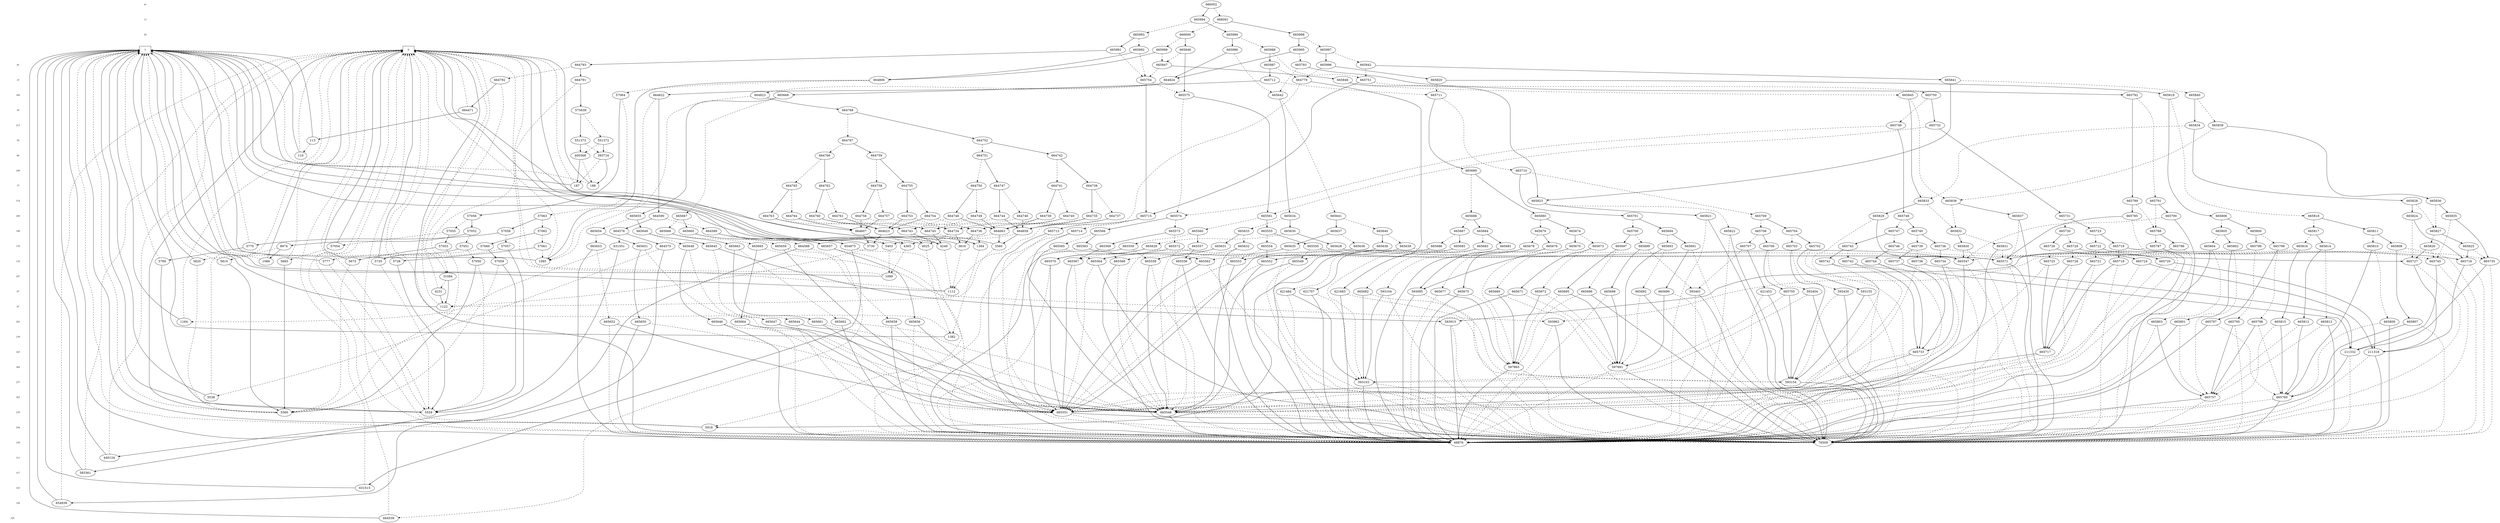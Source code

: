 digraph BDD {
center = true;
{ rank = same; { node [style=invis]; "T" };
 { node [shape=box,fontsize=12]; "0"; }
  { node [shape=box,fontsize=12]; "1"; }
}
{ rank=same; { node [shape=plaintext,fontname="Times Italic",fontsize=12] "41" };"666002";}
{ rank=same; { node [shape=plaintext,fontname="Times Italic",fontsize=12] "13" };"665994";"666001";}
{ rank=same; { node [shape=plaintext,fontname="Times Italic",fontsize=12] "20" };"665989";"665993";"665998";"666000";}
{ rank=same; { node [shape=plaintext,fontname="Times Italic",fontsize=12] "1" };"665848";"665986";"665988";"665991";"665992";"665995";"665997";"665999";}
{ rank=same; { node [shape=plaintext,fontname="Times Italic",fontsize=12] "45" };"664793";"665793";"665842";"665847";"665987";"665996";}
{ rank=same; { node [shape=plaintext,fontname="Times Italic",fontsize=12] "33" };"664779";"664791";"664792";"664806";"664824";"665712";"665751";"665754";"665820";"665841";"665846";}
{ rank=same; { node [shape=plaintext,fontname="Times Italic",fontsize=12] "169" };"57064";"664822";"664823";"665575";"665642";"665668";"665711";"665750";"665792";"665819";"665840";"665845";}
{ rank=same; { node [shape=plaintext,fontname="Times Italic",fontsize=12] "50" };"575639";"664471";"664768";}
{ rank=same; { node [shape=plaintext,fontname="Times Italic",fontsize=12] "213" };"665732";"665749";"665834";"665839";}
{ rank=same; { node [shape=plaintext,fontname="Times Italic",fontsize=12] "58" };"113";"551372";"551373";"664752";"664767";}
{ rank=same; { node [shape=plaintext,fontname="Times Italic",fontsize=12] "68" };"110";"393716";"400368";"664742";"664751";"664759";"664766";}
{ rank=same; { node [shape=plaintext,fontname="Times Italic",fontsize=12] "349" };"665689";"665710";}
{ rank=same; { node [shape=plaintext,fontname="Times Italic",fontsize=12] "77" };"187";"188";"664738";"664741";"664747";"664750";"664755";"664758";"664762";"664765";}
{ rank=same; { node [shape=plaintext,fontname="Times Italic",fontsize=12] "274" };"665789";"665791";"665823";"665828";"665833";"665836";"665838";}
{ rank=same; { node [shape=plaintext,fontname="Times Italic",fontsize=12] "200" };"57056";"57063";"664590";"664735";"664737";"664739";"664740";"664744";"664746";"664748";"664749";"664753";"664754";"664756";"664757";"664760";"664761";"664763";"664764";"665561";"665574";"665634";"665641";"665655";"665667";"665680";"665688";"665701";"665709";"665715";"665731";"665748";"665785";"665790";"665806";"665818";"665821";"665824";"665829";"665835";"665837";}
{ rank=same; { node [shape=plaintext,fontname="Times Italic",fontsize=12] "190" };"57052";"57055";"57058";"57062";"664576";"664589";"664607";"664623";"664659";"664663";"664734";"664736";"664743";"664745";"665555";"665560";"665566";"665573";"665630";"665633";"665637";"665640";"665649";"665654";"665660";"665666";"665674";"665679";"665684";"665687";"665694";"665700";"665704";"665708";"665713";"665714";"665723";"665730";"665740";"665747";"665788";"665800";"665805";"665811";"665817";"665822";"665827";"665832";}
{ rank=same; { node [shape=plaintext,fontname="Times Italic",fontsize=12] "179" };"1384";"3560";"3730";"3816";"4025";"4249";"4365";"5403";"5770";"8974";"57051";"57053";"57054";"57057";"57060";"57061";"631551";"654975";"664575";"664588";"665550";"665554";"665557";"665559";"665563";"665565";"665569";"665572";"665628";"665629";"665631";"665632";"665635";"665636";"665638";"665639";"665645";"665648";"665651";"665653";"665657";"665659";"665663";"665665";"665670";"665673";"665676";"665678";"665681";"665683";"665685";"665686";"665691";"665693";"665697";"665699";"665702";"665703";"665706";"665707";"665719";"665722";"665726";"665729";"665736";"665739";"665743";"665746";"665786";"665787";"665796";"665799";"665802";"665804";"665808";"665810";"665814";"665816";"665825";"665826";"665830";"665831";}
{ rank=same; { node [shape=plaintext,fontname="Times Italic",fontsize=12] "116" };"1085";"1086";"5665";"5673";"5728";"5735";"5769";"5777";"5810";"5820";"57050";"57059";"665547";"665549";"665552";"665553";"665556";"665558";"665562";"665564";"665567";"665568";"665570";"665571";"665716";"665718";"665720";"665721";"665724";"665725";"665727";"665728";"665734";"665735";"665737";"665738";"665741";"665742";"665744";"665745";}
{ rank=same; { node [shape=plaintext,fontname="Times Italic",fontsize=12] "107" };"1099";"31084";}
{ rank=same; { node [shape=plaintext,fontname="Times Italic",fontsize=12] "97" };"1112";"4231";"593095";"593104";"593155";"593401";"593404";"593430";"621453";"621484";"621683";"621707";"665669";"665671";"665672";"665675";"665677";"665682";"665690";"665692";"665695";"665696";"665698";"665705";}
{ rank=same; { node [shape=plaintext,fontname="Times Italic",fontsize=12] "87" };"1122";}
{ rank=same; { node [shape=plaintext,fontname="Times Italic",fontsize=12] "283" };"1164";"593915";"593962";"665644";"665646";"665647";"665650";"665652";"665656";"665658";"665661";"665662";"665664";"665795";"665797";"665798";"665801";"665803";"665807";"665809";"665812";"665813";"665815";}
{ rank=same; { node [shape=plaintext,fontname="Times Italic",fontsize=12] "159" };"1382";}
{ rank=same; { node [shape=plaintext,fontname="Times Italic",fontsize=12] "343" };"211318";"211332";"665717";"665733";}
{ rank=same; { node [shape=plaintext,fontname="Times Italic",fontsize=12] "264" };"597865";"597891";}
{ rank=same; { node [shape=plaintext,fontname="Times Italic",fontsize=12] "257" };"593103";"593154";}
{ rank=same; { node [shape=plaintext,fontname="Times Italic",fontsize=12] "303" };"5538";"665757";"665760";}
{ rank=same; { node [shape=plaintext,fontname="Times Italic",fontsize=12] "270" };"5559";"5560";"665548";"665551";}
{ rank=same; { node [shape=plaintext,fontname="Times Italic",fontsize=12] "294" };"5918";}
{ rank=same; { node [shape=plaintext,fontname="Times Italic",fontsize=12] "330" };"68876";"76509";}
{ rank=same; { node [shape=plaintext,fontname="Times Italic",fontsize=12] "311" };"440124";}
{ rank=same; { node [shape=plaintext,fontname="Times Italic",fontsize=12] "317" };"583361";}
{ rank=same; { node [shape=plaintext,fontname="Times Italic",fontsize=12] "322" };"631515";}
{ rank=same; { node [shape=plaintext,fontname="Times Italic",fontsize=12] "326" };"654939";}
{ rank=same; { node [shape=plaintext,fontname="Times Italic",fontsize=12] "329" };"664539";}
edge [style = invis]; {"41" -> "13" -> "20" -> "1" -> "45" -> "33" -> "169" -> "50" -> "213" -> "58" -> "68" -> "349" -> "77" -> "274" -> "200" -> "190" -> "179" -> "116" -> "107" -> "97" -> "87" -> "283" -> "159" -> "343" -> "264" -> "257" -> "303" -> "270" -> "294" -> "330" -> "311" -> "317" -> "322" -> "326" -> "329" -> "T"; }
"110" -> "1" [style=solid,arrowsize=".75"];
"110" -> "0" [style=dashed,arrowsize=".75"];
"113" -> "1" [style=solid,arrowsize=".75"];
"113" -> "110" [style=dashed,arrowsize=".75"];
"187" -> "1" [style=solid,arrowsize=".75"];
"187" -> "0" [style=dashed,arrowsize=".75"];
"188" -> "0" [style=solid,arrowsize=".75"];
"188" -> "1" [style=dashed,arrowsize=".75"];
"1085" -> "1" [style=solid,arrowsize=".75"];
"1085" -> "0" [style=dashed,arrowsize=".75"];
"1086" -> "0" [style=solid,arrowsize=".75"];
"1086" -> "1" [style=dashed,arrowsize=".75"];
"1099" -> "1" [style=solid,arrowsize=".75"];
"1099" -> "0" [style=dashed,arrowsize=".75"];
"1112" -> "1" [style=solid,arrowsize=".75"];
"1112" -> "0" [style=dashed,arrowsize=".75"];
"1122" -> "1" [style=solid,arrowsize=".75"];
"1122" -> "0" [style=dashed,arrowsize=".75"];
"1164" -> "1" [style=solid,arrowsize=".75"];
"1164" -> "0" [style=dashed,arrowsize=".75"];
"1382" -> "1" [style=solid,arrowsize=".75"];
"1382" -> "0" [style=dashed,arrowsize=".75"];
"1384" -> "0" [style=solid,arrowsize=".75"];
"1384" -> "1382" [style=dashed,arrowsize=".75"];
"3560" -> "1" [style=solid,arrowsize=".75"];
"3560" -> "1122" [style=dashed,arrowsize=".75"];
"3730" -> "0" [style=solid,arrowsize=".75"];
"3730" -> "1122" [style=dashed,arrowsize=".75"];
"3816" -> "1" [style=solid,arrowsize=".75"];
"3816" -> "1112" [style=dashed,arrowsize=".75"];
"4025" -> "1" [style=solid,arrowsize=".75"];
"4025" -> "1382" [style=dashed,arrowsize=".75"];
"4231" -> "1122" [style=solid,arrowsize=".75"];
"4231" -> "0" [style=dashed,arrowsize=".75"];
"4249" -> "0" [style=solid,arrowsize=".75"];
"4249" -> "1112" [style=dashed,arrowsize=".75"];
"4365" -> "1" [style=solid,arrowsize=".75"];
"4365" -> "1099" [style=dashed,arrowsize=".75"];
"5403" -> "0" [style=solid,arrowsize=".75"];
"5403" -> "1099" [style=dashed,arrowsize=".75"];
"5538" -> "1" [style=solid,arrowsize=".75"];
"5538" -> "0" [style=dashed,arrowsize=".75"];
"5559" -> "1" [style=solid,arrowsize=".75"];
"5559" -> "0" [style=dashed,arrowsize=".75"];
"5560" -> "0" [style=solid,arrowsize=".75"];
"5560" -> "1" [style=dashed,arrowsize=".75"];
"5665" -> "5560" [style=solid,arrowsize=".75"];
"5665" -> "0" [style=dashed,arrowsize=".75"];
"5673" -> "0" [style=solid,arrowsize=".75"];
"5673" -> "5560" [style=dashed,arrowsize=".75"];
"5728" -> "5559" [style=solid,arrowsize=".75"];
"5728" -> "0" [style=dashed,arrowsize=".75"];
"5735" -> "0" [style=solid,arrowsize=".75"];
"5735" -> "5559" [style=dashed,arrowsize=".75"];
"5769" -> "5559" [style=solid,arrowsize=".75"];
"5769" -> "1" [style=dashed,arrowsize=".75"];
"5770" -> "5769" [style=solid,arrowsize=".75"];
"5770" -> "1" [style=dashed,arrowsize=".75"];
"5777" -> "1" [style=solid,arrowsize=".75"];
"5777" -> "5559" [style=dashed,arrowsize=".75"];
"5810" -> "5560" [style=solid,arrowsize=".75"];
"5810" -> "1" [style=dashed,arrowsize=".75"];
"5820" -> "1" [style=solid,arrowsize=".75"];
"5820" -> "5560" [style=dashed,arrowsize=".75"];
"5918" -> "1" [style=solid,arrowsize=".75"];
"5918" -> "0" [style=dashed,arrowsize=".75"];
"8974" -> "1086" [style=solid,arrowsize=".75"];
"8974" -> "5810" [style=dashed,arrowsize=".75"];
"31084" -> "1122" [style=solid,arrowsize=".75"];
"31084" -> "4231" [style=dashed,arrowsize=".75"];
"57050" -> "5560" [style=solid,arrowsize=".75"];
"57050" -> "5559" [style=dashed,arrowsize=".75"];
"57051" -> "5735" [style=solid,arrowsize=".75"];
"57051" -> "57050" [style=dashed,arrowsize=".75"];
"57052" -> "8974" [style=solid,arrowsize=".75"];
"57052" -> "57051" [style=dashed,arrowsize=".75"];
"57053" -> "5673" [style=solid,arrowsize=".75"];
"57053" -> "5560" [style=dashed,arrowsize=".75"];
"57054" -> "0" [style=solid,arrowsize=".75"];
"57054" -> "5665" [style=dashed,arrowsize=".75"];
"57055" -> "57053" [style=solid,arrowsize=".75"];
"57055" -> "57054" [style=dashed,arrowsize=".75"];
"57056" -> "57052" [style=solid,arrowsize=".75"];
"57056" -> "57055" [style=dashed,arrowsize=".75"];
"57057" -> "5559" [style=solid,arrowsize=".75"];
"57057" -> "5777" [style=dashed,arrowsize=".75"];
"57058" -> "5770" [style=solid,arrowsize=".75"];
"57058" -> "57057" [style=dashed,arrowsize=".75"];
"57059" -> "5559" [style=solid,arrowsize=".75"];
"57059" -> "5560" [style=dashed,arrowsize=".75"];
"57060" -> "57059" [style=solid,arrowsize=".75"];
"57060" -> "5820" [style=dashed,arrowsize=".75"];
"57061" -> "5728" [style=solid,arrowsize=".75"];
"57061" -> "1085" [style=dashed,arrowsize=".75"];
"57062" -> "57060" [style=solid,arrowsize=".75"];
"57062" -> "57061" [style=dashed,arrowsize=".75"];
"57063" -> "57058" [style=solid,arrowsize=".75"];
"57063" -> "57062" [style=dashed,arrowsize=".75"];
"57064" -> "57056" [style=solid,arrowsize=".75"];
"57064" -> "57063" [style=dashed,arrowsize=".75"];
"68876" -> "1" [style=solid,arrowsize=".75"];
"68876" -> "0" [style=dashed,arrowsize=".75"];
"76509" -> "0" [style=solid,arrowsize=".75"];
"76509" -> "1" [style=dashed,arrowsize=".75"];
"211318" -> "76509" [style=solid,arrowsize=".75"];
"211318" -> "68876" [style=dashed,arrowsize=".75"];
"211332" -> "68876" [style=solid,arrowsize=".75"];
"211332" -> "76509" [style=dashed,arrowsize=".75"];
"393716" -> "188" [style=solid,arrowsize=".75"];
"393716" -> "187" [style=dashed,arrowsize=".75"];
"400368" -> "187" [style=solid,arrowsize=".75"];
"400368" -> "188" [style=dashed,arrowsize=".75"];
"440124" -> "1" [style=solid,arrowsize=".75"];
"440124" -> "0" [style=dashed,arrowsize=".75"];
"551372" -> "393716" [style=solid,arrowsize=".75"];
"551372" -> "400368" [style=dashed,arrowsize=".75"];
"551373" -> "400368" [style=solid,arrowsize=".75"];
"551373" -> "393716" [style=dashed,arrowsize=".75"];
"575639" -> "551373" [style=solid,arrowsize=".75"];
"575639" -> "551372" [style=dashed,arrowsize=".75"];
"583361" -> "1" [style=solid,arrowsize=".75"];
"583361" -> "0" [style=dashed,arrowsize=".75"];
"593095" -> "68876" [style=solid,arrowsize=".75"];
"593095" -> "76509" [style=dashed,arrowsize=".75"];
"593103" -> "68876" [style=solid,arrowsize=".75"];
"593103" -> "76509" [style=dashed,arrowsize=".75"];
"593104" -> "593103" [style=solid,arrowsize=".75"];
"593104" -> "76509" [style=dashed,arrowsize=".75"];
"593154" -> "76509" [style=solid,arrowsize=".75"];
"593154" -> "68876" [style=dashed,arrowsize=".75"];
"593155" -> "593154" [style=solid,arrowsize=".75"];
"593155" -> "76509" [style=dashed,arrowsize=".75"];
"593401" -> "76509" [style=solid,arrowsize=".75"];
"593401" -> "68876" [style=dashed,arrowsize=".75"];
"593404" -> "76509" [style=solid,arrowsize=".75"];
"593404" -> "593103" [style=dashed,arrowsize=".75"];
"593430" -> "76509" [style=solid,arrowsize=".75"];
"593430" -> "593154" [style=dashed,arrowsize=".75"];
"593915" -> "68876" [style=solid,arrowsize=".75"];
"593915" -> "76509" [style=dashed,arrowsize=".75"];
"593962" -> "76509" [style=solid,arrowsize=".75"];
"593962" -> "68876" [style=dashed,arrowsize=".75"];
"597865" -> "68876" [style=solid,arrowsize=".75"];
"597865" -> "76509" [style=dashed,arrowsize=".75"];
"597891" -> "76509" [style=solid,arrowsize=".75"];
"597891" -> "68876" [style=dashed,arrowsize=".75"];
"621453" -> "593154" [style=solid,arrowsize=".75"];
"621453" -> "68876" [style=dashed,arrowsize=".75"];
"621484" -> "593103" [style=solid,arrowsize=".75"];
"621484" -> "68876" [style=dashed,arrowsize=".75"];
"621683" -> "68876" [style=solid,arrowsize=".75"];
"621683" -> "593154" [style=dashed,arrowsize=".75"];
"621707" -> "68876" [style=solid,arrowsize=".75"];
"621707" -> "593103" [style=dashed,arrowsize=".75"];
"631515" -> "1" [style=solid,arrowsize=".75"];
"631515" -> "0" [style=dashed,arrowsize=".75"];
"631551" -> "583361" [style=solid,arrowsize=".75"];
"631551" -> "1164" [style=dashed,arrowsize=".75"];
"654939" -> "1" [style=solid,arrowsize=".75"];
"654939" -> "0" [style=dashed,arrowsize=".75"];
"654975" -> "631515" [style=solid,arrowsize=".75"];
"654975" -> "5918" [style=dashed,arrowsize=".75"];
"664471" -> "113" [style=solid,arrowsize=".75"];
"664471" -> "0" [style=dashed,arrowsize=".75"];
"664539" -> "1" [style=solid,arrowsize=".75"];
"664539" -> "0" [style=dashed,arrowsize=".75"];
"664575" -> "654939" [style=solid,arrowsize=".75"];
"664575" -> "5538" [style=dashed,arrowsize=".75"];
"664576" -> "664575" [style=solid,arrowsize=".75"];
"664576" -> "631551" [style=dashed,arrowsize=".75"];
"664588" -> "440124" [style=solid,arrowsize=".75"];
"664588" -> "664539" [style=dashed,arrowsize=".75"];
"664589" -> "654975" [style=solid,arrowsize=".75"];
"664589" -> "664588" [style=dashed,arrowsize=".75"];
"664590" -> "664576" [style=solid,arrowsize=".75"];
"664590" -> "664589" [style=dashed,arrowsize=".75"];
"664607" -> "3730" [style=solid,arrowsize=".75"];
"664607" -> "5403" [style=dashed,arrowsize=".75"];
"664623" -> "3730" [style=solid,arrowsize=".75"];
"664623" -> "4365" [style=dashed,arrowsize=".75"];
"664659" -> "3560" [style=solid,arrowsize=".75"];
"664659" -> "4365" [style=dashed,arrowsize=".75"];
"664663" -> "3560" [style=solid,arrowsize=".75"];
"664663" -> "5403" [style=dashed,arrowsize=".75"];
"664734" -> "3816" [style=solid,arrowsize=".75"];
"664734" -> "4025" [style=dashed,arrowsize=".75"];
"664735" -> "664659" [style=solid,arrowsize=".75"];
"664735" -> "664734" [style=dashed,arrowsize=".75"];
"664736" -> "3816" [style=solid,arrowsize=".75"];
"664736" -> "1384" [style=dashed,arrowsize=".75"];
"664737" -> "664659" [style=solid,arrowsize=".75"];
"664737" -> "664736" [style=dashed,arrowsize=".75"];
"664738" -> "664735" [style=solid,arrowsize=".75"];
"664738" -> "664737" [style=dashed,arrowsize=".75"];
"664739" -> "664663" [style=solid,arrowsize=".75"];
"664739" -> "664734" [style=dashed,arrowsize=".75"];
"664740" -> "664663" [style=solid,arrowsize=".75"];
"664740" -> "664736" [style=dashed,arrowsize=".75"];
"664741" -> "664739" [style=solid,arrowsize=".75"];
"664741" -> "664740" [style=dashed,arrowsize=".75"];
"664742" -> "664738" [style=solid,arrowsize=".75"];
"664742" -> "664741" [style=dashed,arrowsize=".75"];
"664743" -> "4249" [style=solid,arrowsize=".75"];
"664743" -> "4025" [style=dashed,arrowsize=".75"];
"664744" -> "664659" [style=solid,arrowsize=".75"];
"664744" -> "664743" [style=dashed,arrowsize=".75"];
"664745" -> "4249" [style=solid,arrowsize=".75"];
"664745" -> "1384" [style=dashed,arrowsize=".75"];
"664746" -> "664659" [style=solid,arrowsize=".75"];
"664746" -> "664745" [style=dashed,arrowsize=".75"];
"664747" -> "664744" [style=solid,arrowsize=".75"];
"664747" -> "664746" [style=dashed,arrowsize=".75"];
"664748" -> "664663" [style=solid,arrowsize=".75"];
"664748" -> "664743" [style=dashed,arrowsize=".75"];
"664749" -> "664663" [style=solid,arrowsize=".75"];
"664749" -> "664745" [style=dashed,arrowsize=".75"];
"664750" -> "664748" [style=solid,arrowsize=".75"];
"664750" -> "664749" [style=dashed,arrowsize=".75"];
"664751" -> "664747" [style=solid,arrowsize=".75"];
"664751" -> "664750" [style=dashed,arrowsize=".75"];
"664752" -> "664742" [style=solid,arrowsize=".75"];
"664752" -> "664751" [style=dashed,arrowsize=".75"];
"664753" -> "664623" [style=solid,arrowsize=".75"];
"664753" -> "664734" [style=dashed,arrowsize=".75"];
"664754" -> "664623" [style=solid,arrowsize=".75"];
"664754" -> "664736" [style=dashed,arrowsize=".75"];
"664755" -> "664753" [style=solid,arrowsize=".75"];
"664755" -> "664754" [style=dashed,arrowsize=".75"];
"664756" -> "664607" [style=solid,arrowsize=".75"];
"664756" -> "664734" [style=dashed,arrowsize=".75"];
"664757" -> "664607" [style=solid,arrowsize=".75"];
"664757" -> "664736" [style=dashed,arrowsize=".75"];
"664758" -> "664756" [style=solid,arrowsize=".75"];
"664758" -> "664757" [style=dashed,arrowsize=".75"];
"664759" -> "664755" [style=solid,arrowsize=".75"];
"664759" -> "664758" [style=dashed,arrowsize=".75"];
"664760" -> "664623" [style=solid,arrowsize=".75"];
"664760" -> "664743" [style=dashed,arrowsize=".75"];
"664761" -> "664623" [style=solid,arrowsize=".75"];
"664761" -> "664745" [style=dashed,arrowsize=".75"];
"664762" -> "664760" [style=solid,arrowsize=".75"];
"664762" -> "664761" [style=dashed,arrowsize=".75"];
"664763" -> "664607" [style=solid,arrowsize=".75"];
"664763" -> "664743" [style=dashed,arrowsize=".75"];
"664764" -> "664607" [style=solid,arrowsize=".75"];
"664764" -> "664745" [style=dashed,arrowsize=".75"];
"664765" -> "664763" [style=solid,arrowsize=".75"];
"664765" -> "664764" [style=dashed,arrowsize=".75"];
"664766" -> "664762" [style=solid,arrowsize=".75"];
"664766" -> "664765" [style=dashed,arrowsize=".75"];
"664767" -> "664759" [style=solid,arrowsize=".75"];
"664767" -> "664766" [style=dashed,arrowsize=".75"];
"664768" -> "664752" [style=solid,arrowsize=".75"];
"664768" -> "664767" [style=dashed,arrowsize=".75"];
"664779" -> "5918" [style=solid,arrowsize=".75"];
"664779" -> "1112" [style=dashed,arrowsize=".75"];
"664791" -> "575639" [style=solid,arrowsize=".75"];
"664791" -> "31084" [style=dashed,arrowsize=".75"];
"664792" -> "664471" [style=solid,arrowsize=".75"];
"664792" -> "31084" [style=dashed,arrowsize=".75"];
"664793" -> "664791" [style=solid,arrowsize=".75"];
"664793" -> "664792" [style=dashed,arrowsize=".75"];
"664806" -> "1085" [style=solid,arrowsize=".75"];
"664806" -> "57064" [style=dashed,arrowsize=".75"];
"664822" -> "664590" [style=solid,arrowsize=".75"];
"664822" -> "1085" [style=dashed,arrowsize=".75"];
"664823" -> "664768" [style=solid,arrowsize=".75"];
"664823" -> "1085" [style=dashed,arrowsize=".75"];
"664824" -> "664822" [style=solid,arrowsize=".75"];
"664824" -> "664823" [style=dashed,arrowsize=".75"];
"665547" -> "68876" [style=solid,arrowsize=".75"];
"665547" -> "76509" [style=dashed,arrowsize=".75"];
"665548" -> "68876" [style=solid,arrowsize=".75"];
"665548" -> "76509" [style=dashed,arrowsize=".75"];
"665549" -> "665548" [style=solid,arrowsize=".75"];
"665549" -> "76509" [style=dashed,arrowsize=".75"];
"665550" -> "665547" [style=solid,arrowsize=".75"];
"665550" -> "665549" [style=dashed,arrowsize=".75"];
"665551" -> "76509" [style=solid,arrowsize=".75"];
"665551" -> "68876" [style=dashed,arrowsize=".75"];
"665552" -> "68876" [style=solid,arrowsize=".75"];
"665552" -> "665551" [style=dashed,arrowsize=".75"];
"665553" -> "665548" [style=solid,arrowsize=".75"];
"665553" -> "665551" [style=dashed,arrowsize=".75"];
"665554" -> "665552" [style=solid,arrowsize=".75"];
"665554" -> "665553" [style=dashed,arrowsize=".75"];
"665555" -> "665550" [style=solid,arrowsize=".75"];
"665555" -> "665554" [style=dashed,arrowsize=".75"];
"665556" -> "68876" [style=solid,arrowsize=".75"];
"665556" -> "665548" [style=dashed,arrowsize=".75"];
"665557" -> "665556" [style=solid,arrowsize=".75"];
"665557" -> "665548" [style=dashed,arrowsize=".75"];
"665558" -> "665548" [style=solid,arrowsize=".75"];
"665558" -> "68876" [style=dashed,arrowsize=".75"];
"665559" -> "68876" [style=solid,arrowsize=".75"];
"665559" -> "665558" [style=dashed,arrowsize=".75"];
"665560" -> "665557" [style=solid,arrowsize=".75"];
"665560" -> "665559" [style=dashed,arrowsize=".75"];
"665561" -> "665555" [style=solid,arrowsize=".75"];
"665561" -> "665560" [style=dashed,arrowsize=".75"];
"665562" -> "665551" [style=solid,arrowsize=".75"];
"665562" -> "76509" [style=dashed,arrowsize=".75"];
"665563" -> "665562" [style=solid,arrowsize=".75"];
"665563" -> "76509" [style=dashed,arrowsize=".75"];
"665564" -> "76509" [style=solid,arrowsize=".75"];
"665564" -> "665551" [style=dashed,arrowsize=".75"];
"665565" -> "665551" [style=solid,arrowsize=".75"];
"665565" -> "665564" [style=dashed,arrowsize=".75"];
"665566" -> "665563" [style=solid,arrowsize=".75"];
"665566" -> "665565" [style=dashed,arrowsize=".75"];
"665567" -> "665551" [style=solid,arrowsize=".75"];
"665567" -> "665548" [style=dashed,arrowsize=".75"];
"665568" -> "76509" [style=solid,arrowsize=".75"];
"665568" -> "665548" [style=dashed,arrowsize=".75"];
"665569" -> "665567" [style=solid,arrowsize=".75"];
"665569" -> "665568" [style=dashed,arrowsize=".75"];
"665570" -> "665551" [style=solid,arrowsize=".75"];
"665570" -> "68876" [style=dashed,arrowsize=".75"];
"665571" -> "76509" [style=solid,arrowsize=".75"];
"665571" -> "68876" [style=dashed,arrowsize=".75"];
"665572" -> "665570" [style=solid,arrowsize=".75"];
"665572" -> "665571" [style=dashed,arrowsize=".75"];
"665573" -> "665569" [style=solid,arrowsize=".75"];
"665573" -> "665572" [style=dashed,arrowsize=".75"];
"665574" -> "665566" [style=solid,arrowsize=".75"];
"665574" -> "665573" [style=dashed,arrowsize=".75"];
"665575" -> "665561" [style=solid,arrowsize=".75"];
"665575" -> "665574" [style=dashed,arrowsize=".75"];
"665628" -> "665571" [style=solid,arrowsize=".75"];
"665628" -> "665568" [style=dashed,arrowsize=".75"];
"665629" -> "665570" [style=solid,arrowsize=".75"];
"665629" -> "665567" [style=dashed,arrowsize=".75"];
"665630" -> "665628" [style=solid,arrowsize=".75"];
"665630" -> "665629" [style=dashed,arrowsize=".75"];
"665631" -> "665558" [style=solid,arrowsize=".75"];
"665631" -> "665548" [style=dashed,arrowsize=".75"];
"665632" -> "68876" [style=solid,arrowsize=".75"];
"665632" -> "665556" [style=dashed,arrowsize=".75"];
"665633" -> "665631" [style=solid,arrowsize=".75"];
"665633" -> "665632" [style=dashed,arrowsize=".75"];
"665634" -> "665630" [style=solid,arrowsize=".75"];
"665634" -> "665633" [style=dashed,arrowsize=".75"];
"665635" -> "665564" [style=solid,arrowsize=".75"];
"665635" -> "76509" [style=dashed,arrowsize=".75"];
"665636" -> "665551" [style=solid,arrowsize=".75"];
"665636" -> "665562" [style=dashed,arrowsize=".75"];
"665637" -> "665635" [style=solid,arrowsize=".75"];
"665637" -> "665636" [style=dashed,arrowsize=".75"];
"665638" -> "665553" [style=solid,arrowsize=".75"];
"665638" -> "665549" [style=dashed,arrowsize=".75"];
"665639" -> "665552" [style=solid,arrowsize=".75"];
"665639" -> "665547" [style=dashed,arrowsize=".75"];
"665640" -> "665638" [style=solid,arrowsize=".75"];
"665640" -> "665639" [style=dashed,arrowsize=".75"];
"665641" -> "665637" [style=solid,arrowsize=".75"];
"665641" -> "665640" [style=dashed,arrowsize=".75"];
"665642" -> "665634" [style=solid,arrowsize=".75"];
"665642" -> "665641" [style=dashed,arrowsize=".75"];
"665644" -> "665548" [style=solid,arrowsize=".75"];
"665644" -> "76509" [style=dashed,arrowsize=".75"];
"665645" -> "593915" [style=solid,arrowsize=".75"];
"665645" -> "665644" [style=dashed,arrowsize=".75"];
"665646" -> "68876" [style=solid,arrowsize=".75"];
"665646" -> "665551" [style=dashed,arrowsize=".75"];
"665647" -> "665548" [style=solid,arrowsize=".75"];
"665647" -> "665551" [style=dashed,arrowsize=".75"];
"665648" -> "665646" [style=solid,arrowsize=".75"];
"665648" -> "665647" [style=dashed,arrowsize=".75"];
"665649" -> "665645" [style=solid,arrowsize=".75"];
"665649" -> "665648" [style=dashed,arrowsize=".75"];
"665650" -> "68876" [style=solid,arrowsize=".75"];
"665650" -> "665548" [style=dashed,arrowsize=".75"];
"665651" -> "665650" [style=solid,arrowsize=".75"];
"665651" -> "665548" [style=dashed,arrowsize=".75"];
"665652" -> "665548" [style=solid,arrowsize=".75"];
"665652" -> "68876" [style=dashed,arrowsize=".75"];
"665653" -> "68876" [style=solid,arrowsize=".75"];
"665653" -> "665652" [style=dashed,arrowsize=".75"];
"665654" -> "665651" [style=solid,arrowsize=".75"];
"665654" -> "665653" [style=dashed,arrowsize=".75"];
"665655" -> "665649" [style=solid,arrowsize=".75"];
"665655" -> "665654" [style=dashed,arrowsize=".75"];
"665656" -> "665551" [style=solid,arrowsize=".75"];
"665656" -> "76509" [style=dashed,arrowsize=".75"];
"665657" -> "665656" [style=solid,arrowsize=".75"];
"665657" -> "76509" [style=dashed,arrowsize=".75"];
"665658" -> "76509" [style=solid,arrowsize=".75"];
"665658" -> "665551" [style=dashed,arrowsize=".75"];
"665659" -> "665551" [style=solid,arrowsize=".75"];
"665659" -> "665658" [style=dashed,arrowsize=".75"];
"665660" -> "665657" [style=solid,arrowsize=".75"];
"665660" -> "665659" [style=dashed,arrowsize=".75"];
"665661" -> "665551" [style=solid,arrowsize=".75"];
"665661" -> "665548" [style=dashed,arrowsize=".75"];
"665662" -> "76509" [style=solid,arrowsize=".75"];
"665662" -> "665548" [style=dashed,arrowsize=".75"];
"665663" -> "665661" [style=solid,arrowsize=".75"];
"665663" -> "665662" [style=dashed,arrowsize=".75"];
"665664" -> "665551" [style=solid,arrowsize=".75"];
"665664" -> "68876" [style=dashed,arrowsize=".75"];
"665665" -> "665664" [style=solid,arrowsize=".75"];
"665665" -> "593962" [style=dashed,arrowsize=".75"];
"665666" -> "665663" [style=solid,arrowsize=".75"];
"665666" -> "665665" [style=dashed,arrowsize=".75"];
"665667" -> "665660" [style=solid,arrowsize=".75"];
"665667" -> "665666" [style=dashed,arrowsize=".75"];
"665668" -> "665655" [style=solid,arrowsize=".75"];
"665668" -> "665667" [style=dashed,arrowsize=".75"];
"665669" -> "597865" [style=solid,arrowsize=".75"];
"665669" -> "76509" [style=dashed,arrowsize=".75"];
"665670" -> "593095" [style=solid,arrowsize=".75"];
"665670" -> "665669" [style=dashed,arrowsize=".75"];
"665671" -> "68876" [style=solid,arrowsize=".75"];
"665671" -> "597891" [style=dashed,arrowsize=".75"];
"665672" -> "597865" [style=solid,arrowsize=".75"];
"665672" -> "597891" [style=dashed,arrowsize=".75"];
"665673" -> "665671" [style=solid,arrowsize=".75"];
"665673" -> "665672" [style=dashed,arrowsize=".75"];
"665674" -> "665670" [style=solid,arrowsize=".75"];
"665674" -> "665673" [style=dashed,arrowsize=".75"];
"665675" -> "68876" [style=solid,arrowsize=".75"];
"665675" -> "597865" [style=dashed,arrowsize=".75"];
"665676" -> "665675" [style=solid,arrowsize=".75"];
"665676" -> "597865" [style=dashed,arrowsize=".75"];
"665677" -> "597865" [style=solid,arrowsize=".75"];
"665677" -> "68876" [style=dashed,arrowsize=".75"];
"665678" -> "68876" [style=solid,arrowsize=".75"];
"665678" -> "665677" [style=dashed,arrowsize=".75"];
"665679" -> "665676" [style=solid,arrowsize=".75"];
"665679" -> "665678" [style=dashed,arrowsize=".75"];
"665680" -> "665674" [style=solid,arrowsize=".75"];
"665680" -> "665679" [style=dashed,arrowsize=".75"];
"665681" -> "593095" [style=solid,arrowsize=".75"];
"665681" -> "593104" [style=dashed,arrowsize=".75"];
"665682" -> "593103" [style=solid,arrowsize=".75"];
"665682" -> "593154" [style=dashed,arrowsize=".75"];
"665683" -> "621683" [style=solid,arrowsize=".75"];
"665683" -> "665682" [style=dashed,arrowsize=".75"];
"665684" -> "665681" [style=solid,arrowsize=".75"];
"665684" -> "665683" [style=dashed,arrowsize=".75"];
"665685" -> "621707" [style=solid,arrowsize=".75"];
"665685" -> "593103" [style=dashed,arrowsize=".75"];
"665686" -> "68876" [style=solid,arrowsize=".75"];
"665686" -> "621484" [style=dashed,arrowsize=".75"];
"665687" -> "665685" [style=solid,arrowsize=".75"];
"665687" -> "665686" [style=dashed,arrowsize=".75"];
"665688" -> "665684" [style=solid,arrowsize=".75"];
"665688" -> "665687" [style=dashed,arrowsize=".75"];
"665689" -> "665680" [style=solid,arrowsize=".75"];
"665689" -> "665688" [style=dashed,arrowsize=".75"];
"665690" -> "597891" [style=solid,arrowsize=".75"];
"665690" -> "76509" [style=dashed,arrowsize=".75"];
"665691" -> "665690" [style=solid,arrowsize=".75"];
"665691" -> "76509" [style=dashed,arrowsize=".75"];
"665692" -> "76509" [style=solid,arrowsize=".75"];
"665692" -> "597891" [style=dashed,arrowsize=".75"];
"665693" -> "597891" [style=solid,arrowsize=".75"];
"665693" -> "665692" [style=dashed,arrowsize=".75"];
"665694" -> "665691" [style=solid,arrowsize=".75"];
"665694" -> "665693" [style=dashed,arrowsize=".75"];
"665695" -> "597891" [style=solid,arrowsize=".75"];
"665695" -> "597865" [style=dashed,arrowsize=".75"];
"665696" -> "76509" [style=solid,arrowsize=".75"];
"665696" -> "597865" [style=dashed,arrowsize=".75"];
"665697" -> "665695" [style=solid,arrowsize=".75"];
"665697" -> "665696" [style=dashed,arrowsize=".75"];
"665698" -> "597891" [style=solid,arrowsize=".75"];
"665698" -> "68876" [style=dashed,arrowsize=".75"];
"665699" -> "665698" [style=solid,arrowsize=".75"];
"665699" -> "593401" [style=dashed,arrowsize=".75"];
"665700" -> "665697" [style=solid,arrowsize=".75"];
"665700" -> "665699" [style=dashed,arrowsize=".75"];
"665701" -> "665694" [style=solid,arrowsize=".75"];
"665701" -> "665700" [style=dashed,arrowsize=".75"];
"665702" -> "593155" [style=solid,arrowsize=".75"];
"665702" -> "76509" [style=dashed,arrowsize=".75"];
"665703" -> "593154" [style=solid,arrowsize=".75"];
"665703" -> "593430" [style=dashed,arrowsize=".75"];
"665704" -> "665702" [style=solid,arrowsize=".75"];
"665704" -> "665703" [style=dashed,arrowsize=".75"];
"665705" -> "593154" [style=solid,arrowsize=".75"];
"665705" -> "593103" [style=dashed,arrowsize=".75"];
"665706" -> "665705" [style=solid,arrowsize=".75"];
"665706" -> "593404" [style=dashed,arrowsize=".75"];
"665707" -> "621453" [style=solid,arrowsize=".75"];
"665707" -> "593401" [style=dashed,arrowsize=".75"];
"665708" -> "665706" [style=solid,arrowsize=".75"];
"665708" -> "665707" [style=dashed,arrowsize=".75"];
"665709" -> "665704" [style=solid,arrowsize=".75"];
"665709" -> "665708" [style=dashed,arrowsize=".75"];
"665710" -> "665701" [style=solid,arrowsize=".75"];
"665710" -> "665709" [style=dashed,arrowsize=".75"];
"665711" -> "665689" [style=solid,arrowsize=".75"];
"665711" -> "665710" [style=dashed,arrowsize=".75"];
"665712" -> "665668" [style=solid,arrowsize=".75"];
"665712" -> "665711" [style=dashed,arrowsize=".75"];
"665713" -> "76509" [style=solid,arrowsize=".75"];
"665713" -> "665551" [style=dashed,arrowsize=".75"];
"665714" -> "665548" [style=solid,arrowsize=".75"];
"665714" -> "68876" [style=dashed,arrowsize=".75"];
"665715" -> "665713" [style=solid,arrowsize=".75"];
"665715" -> "665714" [style=dashed,arrowsize=".75"];
"665716" -> "211318" [style=solid,arrowsize=".75"];
"665716" -> "76509" [style=dashed,arrowsize=".75"];
"665717" -> "665551" [style=solid,arrowsize=".75"];
"665717" -> "665548" [style=dashed,arrowsize=".75"];
"665718" -> "665717" [style=solid,arrowsize=".75"];
"665718" -> "76509" [style=dashed,arrowsize=".75"];
"665719" -> "665716" [style=solid,arrowsize=".75"];
"665719" -> "665718" [style=dashed,arrowsize=".75"];
"665720" -> "211318" [style=solid,arrowsize=".75"];
"665720" -> "665551" [style=dashed,arrowsize=".75"];
"665721" -> "665717" [style=solid,arrowsize=".75"];
"665721" -> "665551" [style=dashed,arrowsize=".75"];
"665722" -> "665720" [style=solid,arrowsize=".75"];
"665722" -> "665721" [style=dashed,arrowsize=".75"];
"665723" -> "665719" [style=solid,arrowsize=".75"];
"665723" -> "665722" [style=dashed,arrowsize=".75"];
"665724" -> "211318" [style=solid,arrowsize=".75"];
"665724" -> "665548" [style=dashed,arrowsize=".75"];
"665725" -> "665717" [style=solid,arrowsize=".75"];
"665725" -> "665548" [style=dashed,arrowsize=".75"];
"665726" -> "665724" [style=solid,arrowsize=".75"];
"665726" -> "665725" [style=dashed,arrowsize=".75"];
"665727" -> "211318" [style=solid,arrowsize=".75"];
"665727" -> "68876" [style=dashed,arrowsize=".75"];
"665728" -> "665717" [style=solid,arrowsize=".75"];
"665728" -> "68876" [style=dashed,arrowsize=".75"];
"665729" -> "665727" [style=solid,arrowsize=".75"];
"665729" -> "665728" [style=dashed,arrowsize=".75"];
"665730" -> "665726" [style=solid,arrowsize=".75"];
"665730" -> "665729" [style=dashed,arrowsize=".75"];
"665731" -> "665723" [style=solid,arrowsize=".75"];
"665731" -> "665730" [style=dashed,arrowsize=".75"];
"665732" -> "665731" [style=solid,arrowsize=".75"];
"665732" -> "665561" [style=dashed,arrowsize=".75"];
"665733" -> "665548" [style=solid,arrowsize=".75"];
"665733" -> "665551" [style=dashed,arrowsize=".75"];
"665734" -> "665733" [style=solid,arrowsize=".75"];
"665734" -> "76509" [style=dashed,arrowsize=".75"];
"665735" -> "211332" [style=solid,arrowsize=".75"];
"665735" -> "76509" [style=dashed,arrowsize=".75"];
"665736" -> "665734" [style=solid,arrowsize=".75"];
"665736" -> "665735" [style=dashed,arrowsize=".75"];
"665737" -> "665733" [style=solid,arrowsize=".75"];
"665737" -> "665551" [style=dashed,arrowsize=".75"];
"665738" -> "211332" [style=solid,arrowsize=".75"];
"665738" -> "665551" [style=dashed,arrowsize=".75"];
"665739" -> "665737" [style=solid,arrowsize=".75"];
"665739" -> "665738" [style=dashed,arrowsize=".75"];
"665740" -> "665736" [style=solid,arrowsize=".75"];
"665740" -> "665739" [style=dashed,arrowsize=".75"];
"665741" -> "665733" [style=solid,arrowsize=".75"];
"665741" -> "665548" [style=dashed,arrowsize=".75"];
"665742" -> "211332" [style=solid,arrowsize=".75"];
"665742" -> "665548" [style=dashed,arrowsize=".75"];
"665743" -> "665741" [style=solid,arrowsize=".75"];
"665743" -> "665742" [style=dashed,arrowsize=".75"];
"665744" -> "665733" [style=solid,arrowsize=".75"];
"665744" -> "68876" [style=dashed,arrowsize=".75"];
"665745" -> "211332" [style=solid,arrowsize=".75"];
"665745" -> "68876" [style=dashed,arrowsize=".75"];
"665746" -> "665744" [style=solid,arrowsize=".75"];
"665746" -> "665745" [style=dashed,arrowsize=".75"];
"665747" -> "665743" [style=solid,arrowsize=".75"];
"665747" -> "665746" [style=dashed,arrowsize=".75"];
"665748" -> "665740" [style=solid,arrowsize=".75"];
"665748" -> "665747" [style=dashed,arrowsize=".75"];
"665749" -> "665748" [style=solid,arrowsize=".75"];
"665749" -> "665574" [style=dashed,arrowsize=".75"];
"665750" -> "665732" [style=solid,arrowsize=".75"];
"665750" -> "665749" [style=dashed,arrowsize=".75"];
"665751" -> "665715" [style=solid,arrowsize=".75"];
"665751" -> "665750" [style=dashed,arrowsize=".75"];
"665754" -> "665715" [style=solid,arrowsize=".75"];
"665754" -> "665575" [style=dashed,arrowsize=".75"];
"665757" -> "68876" [style=solid,arrowsize=".75"];
"665757" -> "76509" [style=dashed,arrowsize=".75"];
"665760" -> "76509" [style=solid,arrowsize=".75"];
"665760" -> "68876" [style=dashed,arrowsize=".75"];
"665785" -> "665571" [style=solid,arrowsize=".75"];
"665785" -> "68876" [style=dashed,arrowsize=".75"];
"665786" -> "665571" [style=solid,arrowsize=".75"];
"665786" -> "76509" [style=dashed,arrowsize=".75"];
"665787" -> "68876" [style=solid,arrowsize=".75"];
"665787" -> "665547" [style=dashed,arrowsize=".75"];
"665788" -> "665786" [style=solid,arrowsize=".75"];
"665788" -> "665787" [style=dashed,arrowsize=".75"];
"665789" -> "665785" [style=solid,arrowsize=".75"];
"665789" -> "665788" [style=dashed,arrowsize=".75"];
"665790" -> "76509" [style=solid,arrowsize=".75"];
"665790" -> "665547" [style=dashed,arrowsize=".75"];
"665791" -> "665790" [style=solid,arrowsize=".75"];
"665791" -> "665788" [style=dashed,arrowsize=".75"];
"665792" -> "665789" [style=solid,arrowsize=".75"];
"665792" -> "665791" [style=dashed,arrowsize=".75"];
"665793" -> "665792" [style=solid,arrowsize=".75"];
"665793" -> "665642" [style=dashed,arrowsize=".75"];
"665795" -> "665757" [style=solid,arrowsize=".75"];
"665795" -> "76509" [style=dashed,arrowsize=".75"];
"665796" -> "593915" [style=solid,arrowsize=".75"];
"665796" -> "665795" [style=dashed,arrowsize=".75"];
"665797" -> "68876" [style=solid,arrowsize=".75"];
"665797" -> "665760" [style=dashed,arrowsize=".75"];
"665798" -> "665757" [style=solid,arrowsize=".75"];
"665798" -> "665760" [style=dashed,arrowsize=".75"];
"665799" -> "665797" [style=solid,arrowsize=".75"];
"665799" -> "665798" [style=dashed,arrowsize=".75"];
"665800" -> "665796" [style=solid,arrowsize=".75"];
"665800" -> "665799" [style=dashed,arrowsize=".75"];
"665801" -> "68876" [style=solid,arrowsize=".75"];
"665801" -> "665757" [style=dashed,arrowsize=".75"];
"665802" -> "665801" [style=solid,arrowsize=".75"];
"665802" -> "665757" [style=dashed,arrowsize=".75"];
"665803" -> "665757" [style=solid,arrowsize=".75"];
"665803" -> "68876" [style=dashed,arrowsize=".75"];
"665804" -> "68876" [style=solid,arrowsize=".75"];
"665804" -> "665803" [style=dashed,arrowsize=".75"];
"665805" -> "665802" [style=solid,arrowsize=".75"];
"665805" -> "665804" [style=dashed,arrowsize=".75"];
"665806" -> "665800" [style=solid,arrowsize=".75"];
"665806" -> "665805" [style=dashed,arrowsize=".75"];
"665807" -> "665760" [style=solid,arrowsize=".75"];
"665807" -> "76509" [style=dashed,arrowsize=".75"];
"665808" -> "665807" [style=solid,arrowsize=".75"];
"665808" -> "76509" [style=dashed,arrowsize=".75"];
"665809" -> "76509" [style=solid,arrowsize=".75"];
"665809" -> "665760" [style=dashed,arrowsize=".75"];
"665810" -> "665760" [style=solid,arrowsize=".75"];
"665810" -> "665809" [style=dashed,arrowsize=".75"];
"665811" -> "665808" [style=solid,arrowsize=".75"];
"665811" -> "665810" [style=dashed,arrowsize=".75"];
"665812" -> "665760" [style=solid,arrowsize=".75"];
"665812" -> "665757" [style=dashed,arrowsize=".75"];
"665813" -> "76509" [style=solid,arrowsize=".75"];
"665813" -> "665757" [style=dashed,arrowsize=".75"];
"665814" -> "665812" [style=solid,arrowsize=".75"];
"665814" -> "665813" [style=dashed,arrowsize=".75"];
"665815" -> "665760" [style=solid,arrowsize=".75"];
"665815" -> "68876" [style=dashed,arrowsize=".75"];
"665816" -> "665815" [style=solid,arrowsize=".75"];
"665816" -> "593962" [style=dashed,arrowsize=".75"];
"665817" -> "665814" [style=solid,arrowsize=".75"];
"665817" -> "665816" [style=dashed,arrowsize=".75"];
"665818" -> "665811" [style=solid,arrowsize=".75"];
"665818" -> "665817" [style=dashed,arrowsize=".75"];
"665819" -> "665806" [style=solid,arrowsize=".75"];
"665819" -> "665818" [style=dashed,arrowsize=".75"];
"665820" -> "665819" [style=solid,arrowsize=".75"];
"665820" -> "665711" [style=dashed,arrowsize=".75"];
"665821" -> "76509" [style=solid,arrowsize=".75"];
"665821" -> "68876" [style=dashed,arrowsize=".75"];
"665822" -> "76509" [style=solid,arrowsize=".75"];
"665822" -> "68876" [style=dashed,arrowsize=".75"];
"665823" -> "665821" [style=solid,arrowsize=".75"];
"665823" -> "665822" [style=dashed,arrowsize=".75"];
"665824" -> "665716" [style=solid,arrowsize=".75"];
"665824" -> "665727" [style=dashed,arrowsize=".75"];
"665825" -> "665716" [style=solid,arrowsize=".75"];
"665825" -> "665735" [style=dashed,arrowsize=".75"];
"665826" -> "665727" [style=solid,arrowsize=".75"];
"665826" -> "665745" [style=dashed,arrowsize=".75"];
"665827" -> "665825" [style=solid,arrowsize=".75"];
"665827" -> "665826" [style=dashed,arrowsize=".75"];
"665828" -> "665824" [style=solid,arrowsize=".75"];
"665828" -> "665827" [style=dashed,arrowsize=".75"];
"665829" -> "665547" [style=solid,arrowsize=".75"];
"665829" -> "68876" [style=dashed,arrowsize=".75"];
"665830" -> "665547" [style=solid,arrowsize=".75"];
"665830" -> "76509" [style=dashed,arrowsize=".75"];
"665831" -> "68876" [style=solid,arrowsize=".75"];
"665831" -> "665571" [style=dashed,arrowsize=".75"];
"665832" -> "665830" [style=solid,arrowsize=".75"];
"665832" -> "665831" [style=dashed,arrowsize=".75"];
"665833" -> "665829" [style=solid,arrowsize=".75"];
"665833" -> "665832" [style=dashed,arrowsize=".75"];
"665834" -> "665828" [style=solid,arrowsize=".75"];
"665834" -> "665833" [style=dashed,arrowsize=".75"];
"665835" -> "665735" [style=solid,arrowsize=".75"];
"665835" -> "665745" [style=dashed,arrowsize=".75"];
"665836" -> "665835" [style=solid,arrowsize=".75"];
"665836" -> "665827" [style=dashed,arrowsize=".75"];
"665837" -> "76509" [style=solid,arrowsize=".75"];
"665837" -> "665571" [style=dashed,arrowsize=".75"];
"665838" -> "665837" [style=solid,arrowsize=".75"];
"665838" -> "665832" [style=dashed,arrowsize=".75"];
"665839" -> "665836" [style=solid,arrowsize=".75"];
"665839" -> "665838" [style=dashed,arrowsize=".75"];
"665840" -> "665834" [style=solid,arrowsize=".75"];
"665840" -> "665839" [style=dashed,arrowsize=".75"];
"665841" -> "665823" [style=solid,arrowsize=".75"];
"665841" -> "665840" [style=dashed,arrowsize=".75"];
"665842" -> "665841" [style=solid,arrowsize=".75"];
"665842" -> "665751" [style=dashed,arrowsize=".75"];
"665845" -> "665833" [style=solid,arrowsize=".75"];
"665845" -> "665838" [style=dashed,arrowsize=".75"];
"665846" -> "665823" [style=solid,arrowsize=".75"];
"665846" -> "665845" [style=dashed,arrowsize=".75"];
"665847" -> "665846" [style=solid,arrowsize=".75"];
"665847" -> "665754" [style=dashed,arrowsize=".75"];
"665848" -> "665575" [style=solid,arrowsize=".75"];
"665848" -> "665847" [style=dashed,arrowsize=".75"];
"665986" -> "664824" [style=solid,arrowsize=".75"];
"665986" -> "665642" [style=dashed,arrowsize=".75"];
"665987" -> "665712" [style=solid,arrowsize=".75"];
"665987" -> "664779" [style=dashed,arrowsize=".75"];
"665988" -> "665987" [style=solid,arrowsize=".75"];
"665988" -> "665751" [style=dashed,arrowsize=".75"];
"665989" -> "665986" [style=solid,arrowsize=".75"];
"665989" -> "665988" [style=dashed,arrowsize=".75"];
"665991" -> "664793" [style=solid,arrowsize=".75"];
"665991" -> "665754" [style=dashed,arrowsize=".75"];
"665992" -> "664806" [style=solid,arrowsize=".75"];
"665992" -> "665754" [style=dashed,arrowsize=".75"];
"665993" -> "665991" [style=solid,arrowsize=".75"];
"665993" -> "665992" [style=dashed,arrowsize=".75"];
"665994" -> "665989" [style=solid,arrowsize=".75"];
"665994" -> "665993" [style=dashed,arrowsize=".75"];
"665995" -> "664824" [style=solid,arrowsize=".75"];
"665995" -> "665793" [style=dashed,arrowsize=".75"];
"665996" -> "665820" [style=solid,arrowsize=".75"];
"665996" -> "664779" [style=dashed,arrowsize=".75"];
"665997" -> "665996" [style=solid,arrowsize=".75"];
"665997" -> "665842" [style=dashed,arrowsize=".75"];
"665998" -> "665995" [style=solid,arrowsize=".75"];
"665998" -> "665997" [style=dashed,arrowsize=".75"];
"665999" -> "664806" [style=solid,arrowsize=".75"];
"665999" -> "665847" [style=dashed,arrowsize=".75"];
"666000" -> "665848" [style=solid,arrowsize=".75"];
"666000" -> "665999" [style=dashed,arrowsize=".75"];
"666001" -> "665998" [style=solid,arrowsize=".75"];
"666001" -> "666000" [style=dashed,arrowsize=".75"];
"666002" -> "665994" [style=solid,arrowsize=".75"];
"666002" -> "666001" [style=dashed,arrowsize=".75"];
}
